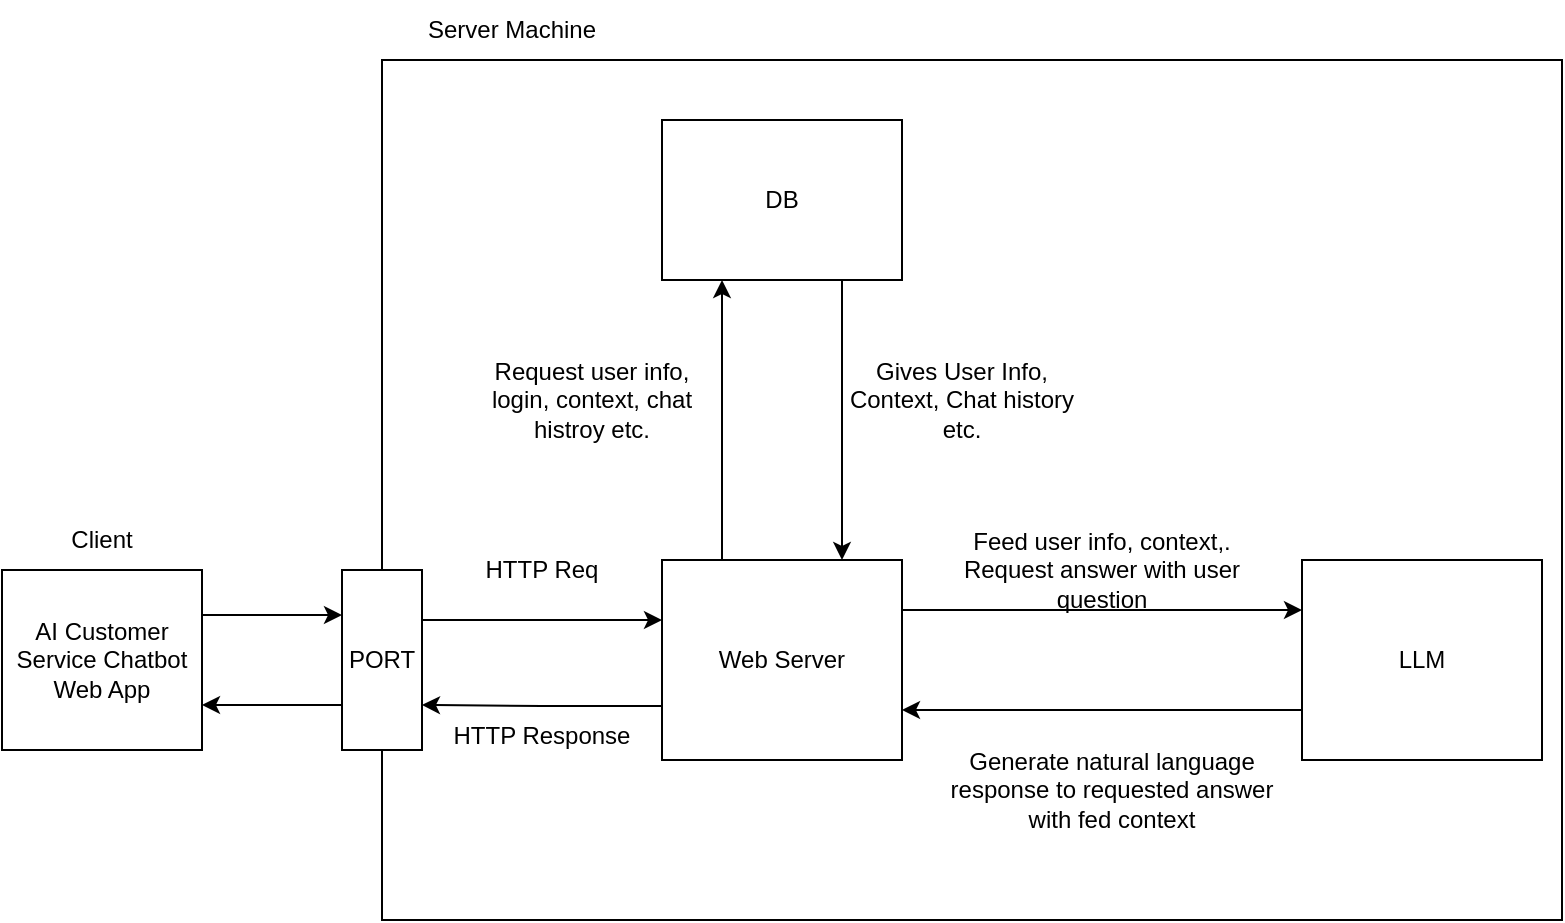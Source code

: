 <mxfile version="13.9.9" type="device"><diagram id="DRNiQ0blDvYgMGHWoWkp" name="Page-1"><mxGraphModel dx="893" dy="663" grid="1" gridSize="10" guides="1" tooltips="1" connect="1" arrows="1" fold="1" page="1" pageScale="1" pageWidth="850" pageHeight="1100" math="0" shadow="0"><root><mxCell id="0"/><mxCell id="1" parent="0"/><mxCell id="I959AmozY5mX7tS7IMrQ-12" value="" style="rounded=0;whiteSpace=wrap;html=1;" vertex="1" parent="1"><mxGeometry x="220" y="510" width="590" height="430" as="geometry"/></mxCell><mxCell id="I959AmozY5mX7tS7IMrQ-3" style="edgeStyle=orthogonalEdgeStyle;rounded=0;orthogonalLoop=1;jettySize=auto;html=1;exitX=1;exitY=0.25;exitDx=0;exitDy=0;entryX=0;entryY=0.25;entryDx=0;entryDy=0;" edge="1" parent="1" source="I959AmozY5mX7tS7IMrQ-1" target="I959AmozY5mX7tS7IMrQ-2"><mxGeometry relative="1" as="geometry"/></mxCell><mxCell id="I959AmozY5mX7tS7IMrQ-8" style="edgeStyle=orthogonalEdgeStyle;rounded=0;orthogonalLoop=1;jettySize=auto;html=1;exitX=0.25;exitY=0;exitDx=0;exitDy=0;entryX=0.25;entryY=1;entryDx=0;entryDy=0;" edge="1" parent="1" source="I959AmozY5mX7tS7IMrQ-1" target="I959AmozY5mX7tS7IMrQ-5"><mxGeometry relative="1" as="geometry"/></mxCell><mxCell id="I959AmozY5mX7tS7IMrQ-19" style="edgeStyle=orthogonalEdgeStyle;rounded=0;orthogonalLoop=1;jettySize=auto;html=1;exitX=0;exitY=0.75;exitDx=0;exitDy=0;entryX=1;entryY=0.75;entryDx=0;entryDy=0;" edge="1" parent="1" source="I959AmozY5mX7tS7IMrQ-1" target="I959AmozY5mX7tS7IMrQ-16"><mxGeometry relative="1" as="geometry"><Array as="points"><mxPoint x="360" y="833"/><mxPoint x="300" y="833"/></Array></mxGeometry></mxCell><mxCell id="I959AmozY5mX7tS7IMrQ-1" value="Web Server" style="rounded=0;whiteSpace=wrap;html=1;" vertex="1" parent="1"><mxGeometry x="360" y="760" width="120" height="100" as="geometry"/></mxCell><mxCell id="I959AmozY5mX7tS7IMrQ-4" style="edgeStyle=orthogonalEdgeStyle;rounded=0;orthogonalLoop=1;jettySize=auto;html=1;exitX=0;exitY=0.75;exitDx=0;exitDy=0;entryX=1;entryY=0.75;entryDx=0;entryDy=0;" edge="1" parent="1" source="I959AmozY5mX7tS7IMrQ-2" target="I959AmozY5mX7tS7IMrQ-1"><mxGeometry relative="1" as="geometry"/></mxCell><mxCell id="I959AmozY5mX7tS7IMrQ-2" value="LLM" style="rounded=0;whiteSpace=wrap;html=1;" vertex="1" parent="1"><mxGeometry x="680" y="760" width="120" height="100" as="geometry"/></mxCell><mxCell id="I959AmozY5mX7tS7IMrQ-6" style="edgeStyle=orthogonalEdgeStyle;rounded=0;orthogonalLoop=1;jettySize=auto;html=1;exitX=0.75;exitY=1;exitDx=0;exitDy=0;entryX=0.75;entryY=0;entryDx=0;entryDy=0;" edge="1" parent="1" source="I959AmozY5mX7tS7IMrQ-5" target="I959AmozY5mX7tS7IMrQ-1"><mxGeometry relative="1" as="geometry"/></mxCell><mxCell id="I959AmozY5mX7tS7IMrQ-5" value="DB" style="rounded=0;whiteSpace=wrap;html=1;" vertex="1" parent="1"><mxGeometry x="360" y="540" width="120" height="80" as="geometry"/></mxCell><mxCell id="I959AmozY5mX7tS7IMrQ-9" value="Gives User Info, Context, Chat history etc." style="text;html=1;strokeColor=none;fillColor=none;align=center;verticalAlign=middle;whiteSpace=wrap;rounded=0;" vertex="1" parent="1"><mxGeometry x="450" y="660" width="120" height="40" as="geometry"/></mxCell><mxCell id="I959AmozY5mX7tS7IMrQ-10" value="Request user info, login, context, chat histroy etc." style="text;html=1;strokeColor=none;fillColor=none;align=center;verticalAlign=middle;whiteSpace=wrap;rounded=0;" vertex="1" parent="1"><mxGeometry x="270" y="655" width="110" height="50" as="geometry"/></mxCell><mxCell id="I959AmozY5mX7tS7IMrQ-11" value="Feed user info, context,. Request answer with user question" style="text;html=1;strokeColor=none;fillColor=none;align=center;verticalAlign=middle;whiteSpace=wrap;rounded=0;" vertex="1" parent="1"><mxGeometry x="500" y="740" width="160" height="50" as="geometry"/></mxCell><mxCell id="I959AmozY5mX7tS7IMrQ-13" value="Server Machine" style="text;html=1;strokeColor=none;fillColor=none;align=center;verticalAlign=middle;whiteSpace=wrap;rounded=0;" vertex="1" parent="1"><mxGeometry x="190" y="480" width="190" height="30" as="geometry"/></mxCell><mxCell id="I959AmozY5mX7tS7IMrQ-14" value="Generate natural language response to requested answer with fed context" style="text;html=1;strokeColor=none;fillColor=none;align=center;verticalAlign=middle;whiteSpace=wrap;rounded=0;" vertex="1" parent="1"><mxGeometry x="500" y="840" width="170" height="70" as="geometry"/></mxCell><mxCell id="I959AmozY5mX7tS7IMrQ-15" value="HTTP Req" style="text;html=1;strokeColor=none;fillColor=none;align=center;verticalAlign=middle;whiteSpace=wrap;rounded=0;" vertex="1" parent="1"><mxGeometry x="260" y="750" width="80" height="30" as="geometry"/></mxCell><mxCell id="I959AmozY5mX7tS7IMrQ-17" style="edgeStyle=orthogonalEdgeStyle;rounded=0;orthogonalLoop=1;jettySize=auto;html=1;exitX=1;exitY=0.5;exitDx=0;exitDy=0;" edge="1" parent="1" source="I959AmozY5mX7tS7IMrQ-16" target="I959AmozY5mX7tS7IMrQ-1"><mxGeometry relative="1" as="geometry"><Array as="points"><mxPoint x="240" y="790"/></Array></mxGeometry></mxCell><mxCell id="I959AmozY5mX7tS7IMrQ-24" style="edgeStyle=orthogonalEdgeStyle;rounded=0;orthogonalLoop=1;jettySize=auto;html=1;exitX=0;exitY=0.75;exitDx=0;exitDy=0;entryX=1;entryY=0.75;entryDx=0;entryDy=0;" edge="1" parent="1" source="I959AmozY5mX7tS7IMrQ-16" target="I959AmozY5mX7tS7IMrQ-21"><mxGeometry relative="1" as="geometry"/></mxCell><mxCell id="I959AmozY5mX7tS7IMrQ-16" value="PORT" style="rounded=0;whiteSpace=wrap;html=1;" vertex="1" parent="1"><mxGeometry x="200" y="765" width="40" height="90" as="geometry"/></mxCell><mxCell id="I959AmozY5mX7tS7IMrQ-20" value="HTTP Response" style="text;html=1;strokeColor=none;fillColor=none;align=center;verticalAlign=middle;whiteSpace=wrap;rounded=0;" vertex="1" parent="1"><mxGeometry x="250" y="835" width="100" height="25" as="geometry"/></mxCell><mxCell id="I959AmozY5mX7tS7IMrQ-23" style="edgeStyle=orthogonalEdgeStyle;rounded=0;orthogonalLoop=1;jettySize=auto;html=1;exitX=1;exitY=0.25;exitDx=0;exitDy=0;entryX=0;entryY=0.25;entryDx=0;entryDy=0;" edge="1" parent="1" source="I959AmozY5mX7tS7IMrQ-21" target="I959AmozY5mX7tS7IMrQ-16"><mxGeometry relative="1" as="geometry"/></mxCell><mxCell id="I959AmozY5mX7tS7IMrQ-21" value="AI Customer Service Chatbot Web App" style="rounded=0;whiteSpace=wrap;html=1;" vertex="1" parent="1"><mxGeometry x="30" y="765" width="100" height="90" as="geometry"/></mxCell><mxCell id="I959AmozY5mX7tS7IMrQ-22" value="Client" style="text;html=1;strokeColor=none;fillColor=none;align=center;verticalAlign=middle;whiteSpace=wrap;rounded=0;" vertex="1" parent="1"><mxGeometry x="40" y="740" width="80" height="20" as="geometry"/></mxCell></root></mxGraphModel></diagram></mxfile>
